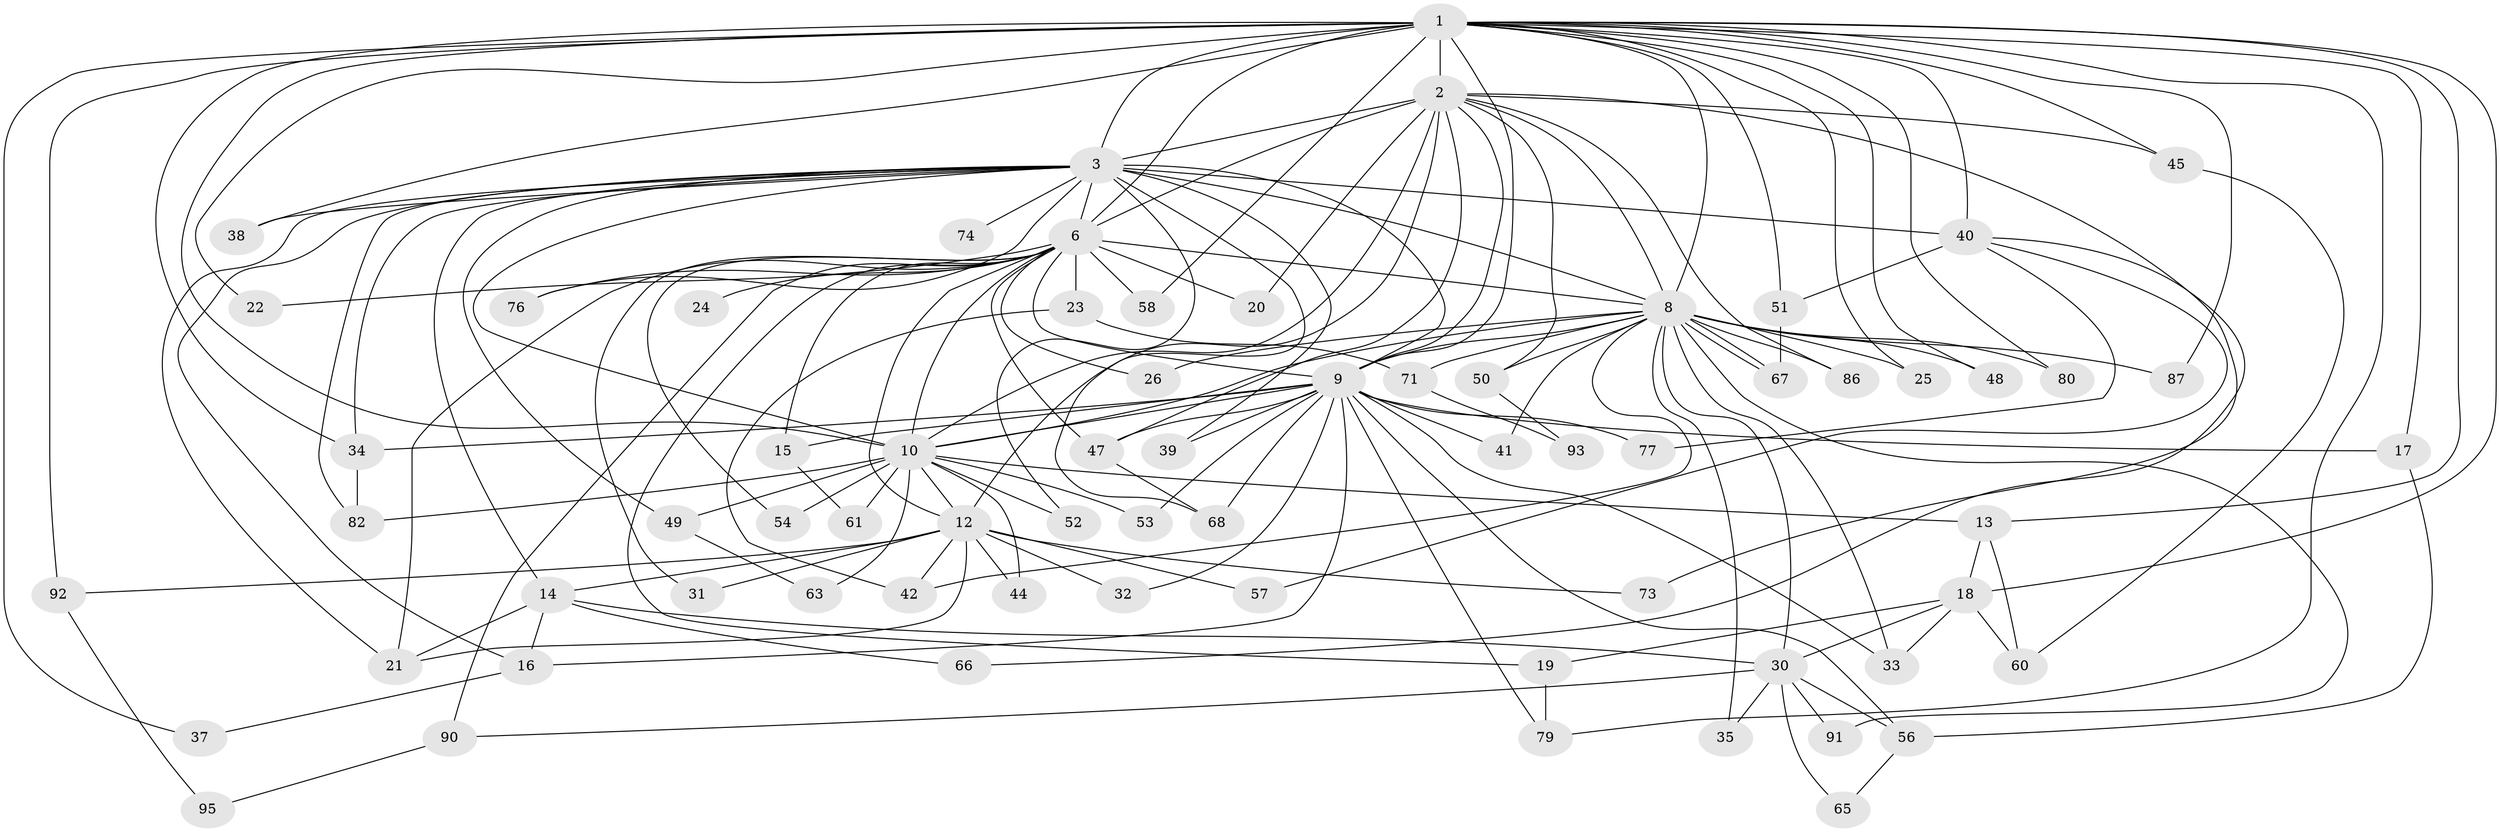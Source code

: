 // Generated by graph-tools (version 1.1) at 2025/51/02/27/25 19:51:42]
// undirected, 69 vertices, 157 edges
graph export_dot {
graph [start="1"]
  node [color=gray90,style=filled];
  1 [super="+4"];
  2 [super="+28"];
  3 [super="+5"];
  6 [super="+7"];
  8 [super="+11"];
  9 [super="+72"];
  10 [super="+27"];
  12 [super="+59"];
  13;
  14 [super="+81"];
  15;
  16 [super="+36"];
  17 [super="+83"];
  18 [super="+29"];
  19 [super="+89"];
  20;
  21 [super="+55"];
  22;
  23;
  24;
  25;
  26;
  30 [super="+75"];
  31;
  32;
  33 [super="+43"];
  34 [super="+94"];
  35;
  37;
  38;
  39;
  40 [super="+46"];
  41;
  42 [super="+64"];
  44;
  45;
  47 [super="+62"];
  48;
  49;
  50 [super="+85"];
  51 [super="+84"];
  52;
  53;
  54;
  56 [super="+70"];
  57;
  58;
  60 [super="+78"];
  61;
  63;
  65;
  66;
  67;
  68 [super="+69"];
  71;
  73;
  74;
  76;
  77;
  79;
  80;
  82 [super="+88"];
  86;
  87;
  90;
  91;
  92;
  93;
  95;
  1 -- 2 [weight=2];
  1 -- 3 [weight=4];
  1 -- 6 [weight=4];
  1 -- 8 [weight=2];
  1 -- 9 [weight=2];
  1 -- 10 [weight=3];
  1 -- 18;
  1 -- 25;
  1 -- 40;
  1 -- 45;
  1 -- 79;
  1 -- 80;
  1 -- 92;
  1 -- 13;
  1 -- 17 [weight=2];
  1 -- 22;
  1 -- 87;
  1 -- 34;
  1 -- 37;
  1 -- 38;
  1 -- 48;
  1 -- 51;
  1 -- 58;
  2 -- 3 [weight=2];
  2 -- 6 [weight=2];
  2 -- 8;
  2 -- 9;
  2 -- 10 [weight=2];
  2 -- 12;
  2 -- 20;
  2 -- 45;
  2 -- 47;
  2 -- 73;
  2 -- 50 [weight=2];
  2 -- 86;
  3 -- 6 [weight=4];
  3 -- 8 [weight=2];
  3 -- 9 [weight=3];
  3 -- 10 [weight=2];
  3 -- 14;
  3 -- 21;
  3 -- 38;
  3 -- 39;
  3 -- 74 [weight=2];
  3 -- 68;
  3 -- 76;
  3 -- 16;
  3 -- 40 [weight=2];
  3 -- 49;
  3 -- 52;
  3 -- 82;
  3 -- 34;
  6 -- 8 [weight=2];
  6 -- 9 [weight=2];
  6 -- 10 [weight=2];
  6 -- 15;
  6 -- 23 [weight=2];
  6 -- 26;
  6 -- 47;
  6 -- 54;
  6 -- 76;
  6 -- 19;
  6 -- 20;
  6 -- 22;
  6 -- 24;
  6 -- 90;
  6 -- 31;
  6 -- 58;
  6 -- 12;
  6 -- 21;
  8 -- 9;
  8 -- 10 [weight=2];
  8 -- 25;
  8 -- 35;
  8 -- 41;
  8 -- 42;
  8 -- 48;
  8 -- 50;
  8 -- 67;
  8 -- 67;
  8 -- 80;
  8 -- 86;
  8 -- 87;
  8 -- 91;
  8 -- 26;
  8 -- 71;
  8 -- 33;
  8 -- 30;
  9 -- 10;
  9 -- 15;
  9 -- 17;
  9 -- 32;
  9 -- 33;
  9 -- 34;
  9 -- 39;
  9 -- 41;
  9 -- 53;
  9 -- 56;
  9 -- 68;
  9 -- 77;
  9 -- 79;
  9 -- 47;
  9 -- 16;
  10 -- 12;
  10 -- 13;
  10 -- 44;
  10 -- 49;
  10 -- 52;
  10 -- 53;
  10 -- 54;
  10 -- 82;
  10 -- 61;
  10 -- 63;
  12 -- 14;
  12 -- 21;
  12 -- 31;
  12 -- 32;
  12 -- 42;
  12 -- 44;
  12 -- 57;
  12 -- 73;
  12 -- 92;
  13 -- 18 [weight=2];
  13 -- 60;
  14 -- 16;
  14 -- 30;
  14 -- 66;
  14 -- 21;
  15 -- 61;
  16 -- 37;
  17 -- 56;
  18 -- 19;
  18 -- 30;
  18 -- 60;
  18 -- 33;
  19 -- 79;
  23 -- 71;
  23 -- 42;
  30 -- 35;
  30 -- 56;
  30 -- 65;
  30 -- 90;
  30 -- 91;
  34 -- 82;
  40 -- 51;
  40 -- 57;
  40 -- 66;
  40 -- 77;
  45 -- 60;
  47 -- 68;
  49 -- 63;
  50 -- 93;
  51 -- 67;
  56 -- 65;
  71 -- 93;
  90 -- 95;
  92 -- 95;
}
